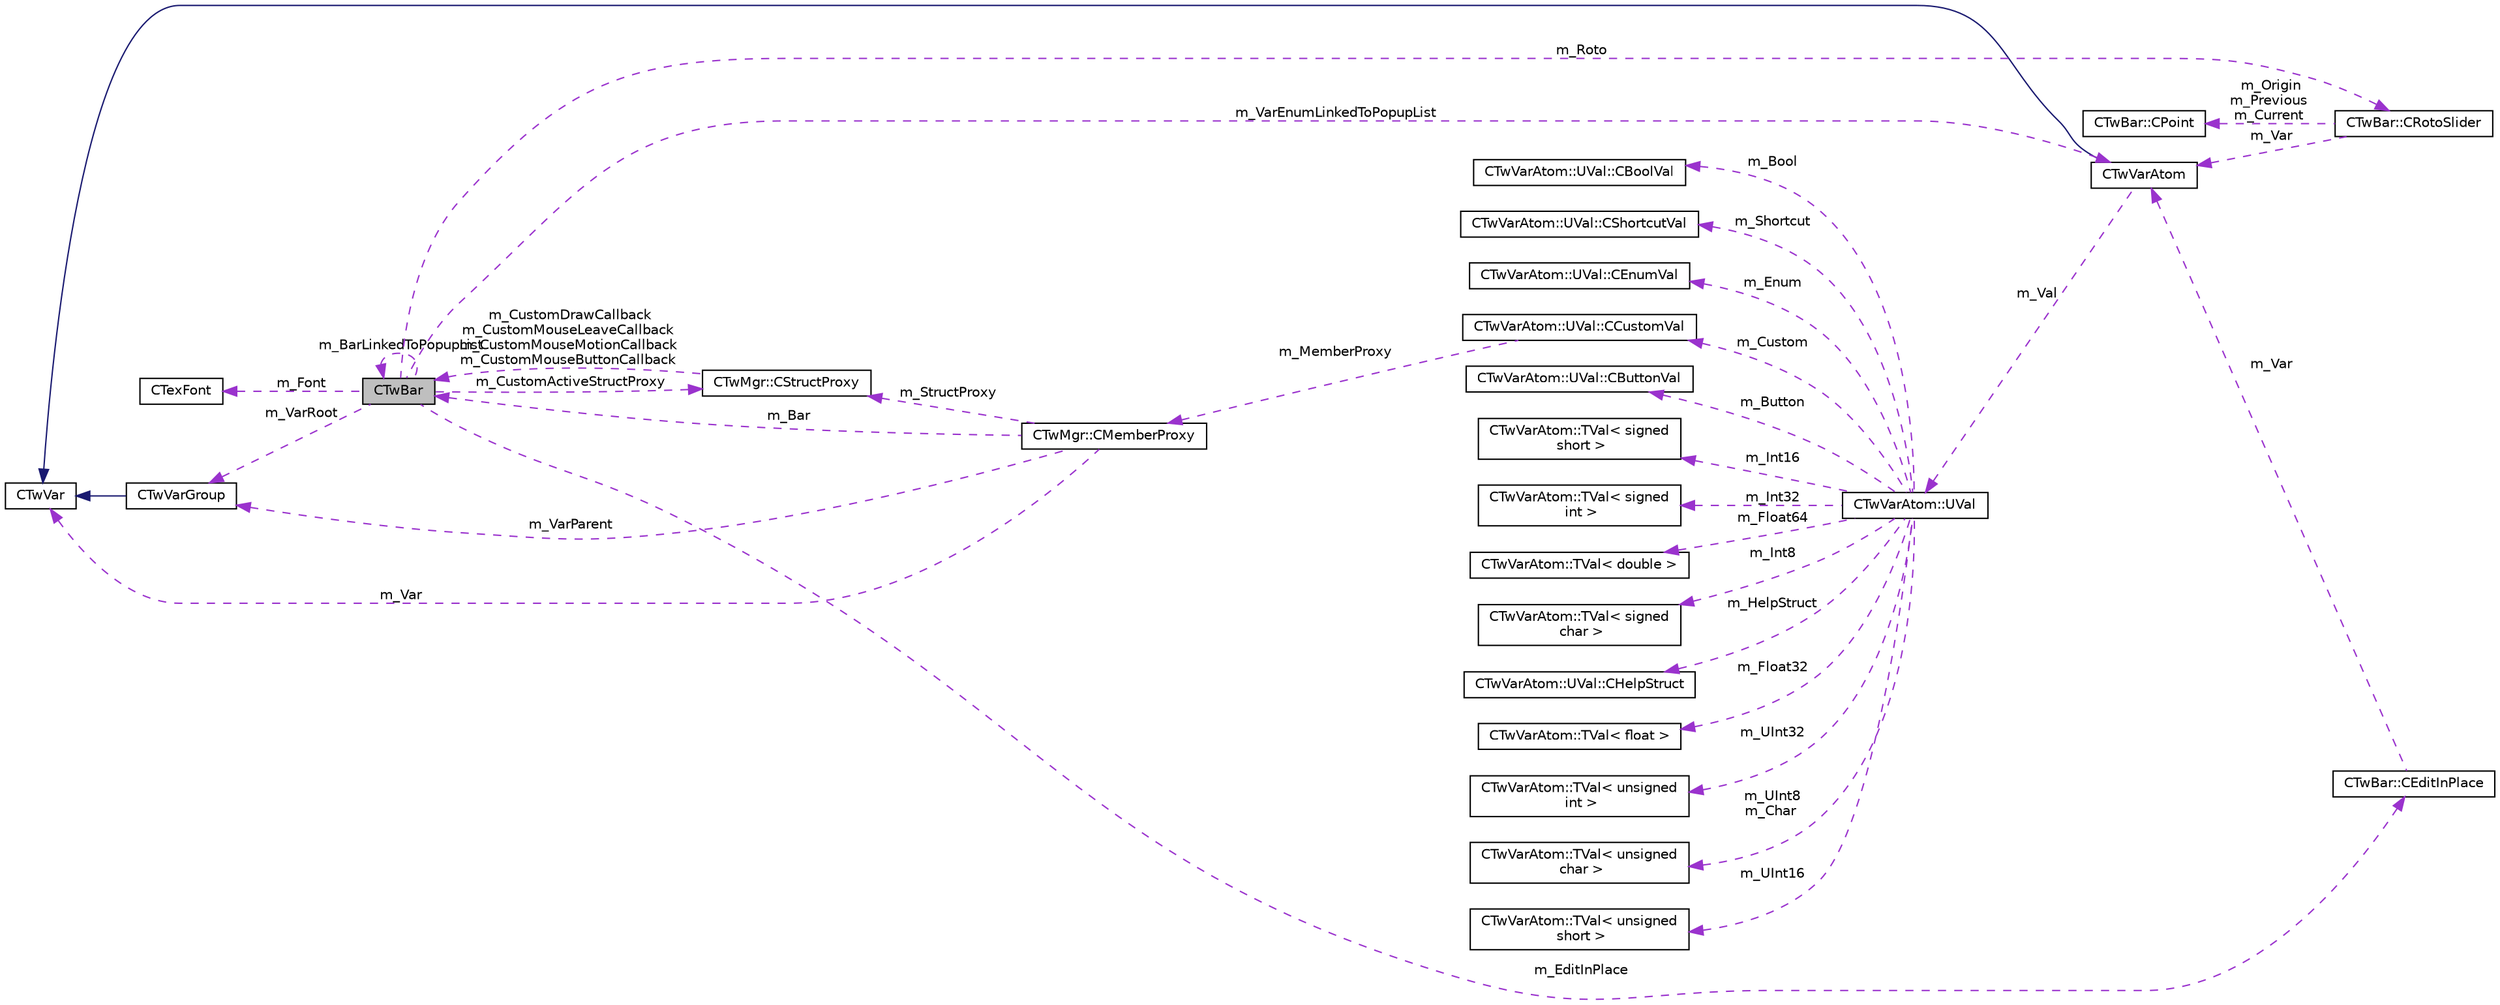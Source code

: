 digraph "CTwBar"
{
  edge [fontname="Helvetica",fontsize="10",labelfontname="Helvetica",labelfontsize="10"];
  node [fontname="Helvetica",fontsize="10",shape=record];
  rankdir="LR";
  Node1 [label="CTwBar",height=0.2,width=0.4,color="black", fillcolor="grey75", style="filled", fontcolor="black"];
  Node2 -> Node1 [dir="back",color="darkorchid3",fontsize="10",style="dashed",label=" m_VarRoot" ,fontname="Helvetica"];
  Node2 [label="CTwVarGroup",height=0.2,width=0.4,color="black", fillcolor="white", style="filled",URL="$struct_c_tw_var_group.html"];
  Node3 -> Node2 [dir="back",color="midnightblue",fontsize="10",style="solid",fontname="Helvetica"];
  Node3 [label="CTwVar",height=0.2,width=0.4,color="black", fillcolor="white", style="filled",URL="$struct_c_tw_var.html"];
  Node4 -> Node1 [dir="back",color="darkorchid3",fontsize="10",style="dashed",label=" m_CustomActiveStructProxy" ,fontname="Helvetica"];
  Node4 [label="CTwMgr::CStructProxy",height=0.2,width=0.4,color="black", fillcolor="white", style="filled",URL="$struct_c_tw_mgr_1_1_c_struct_proxy.html"];
  Node1 -> Node4 [dir="back",color="darkorchid3",fontsize="10",style="dashed",label=" m_CustomDrawCallback\nm_CustomMouseLeaveCallback\nm_CustomMouseMotionCallback\nm_CustomMouseButtonCallback" ,fontname="Helvetica"];
  Node5 -> Node1 [dir="back",color="darkorchid3",fontsize="10",style="dashed",label=" m_Font" ,fontname="Helvetica"];
  Node5 [label="CTexFont",height=0.2,width=0.4,color="black", fillcolor="white", style="filled",URL="$struct_c_tex_font.html"];
  Node6 -> Node1 [dir="back",color="darkorchid3",fontsize="10",style="dashed",label=" m_EditInPlace" ,fontname="Helvetica"];
  Node6 [label="CTwBar::CEditInPlace",height=0.2,width=0.4,color="black", fillcolor="white", style="filled",URL="$struct_c_tw_bar_1_1_c_edit_in_place.html"];
  Node7 -> Node6 [dir="back",color="darkorchid3",fontsize="10",style="dashed",label=" m_Var" ,fontname="Helvetica"];
  Node7 [label="CTwVarAtom",height=0.2,width=0.4,color="black", fillcolor="white", style="filled",URL="$struct_c_tw_var_atom.html"];
  Node3 -> Node7 [dir="back",color="midnightblue",fontsize="10",style="solid",fontname="Helvetica"];
  Node8 -> Node7 [dir="back",color="darkorchid3",fontsize="10",style="dashed",label=" m_Val" ,fontname="Helvetica"];
  Node8 [label="CTwVarAtom::UVal",height=0.2,width=0.4,color="black", fillcolor="white", style="filled",URL="$union_c_tw_var_atom_1_1_u_val.html"];
  Node9 -> Node8 [dir="back",color="darkorchid3",fontsize="10",style="dashed",label=" m_Int16" ,fontname="Helvetica"];
  Node9 [label="CTwVarAtom::TVal\< signed\l short \>",height=0.2,width=0.4,color="black", fillcolor="white", style="filled",URL="$struct_c_tw_var_atom_1_1_t_val.html"];
  Node10 -> Node8 [dir="back",color="darkorchid3",fontsize="10",style="dashed",label=" m_Int32" ,fontname="Helvetica"];
  Node10 [label="CTwVarAtom::TVal\< signed\l int \>",height=0.2,width=0.4,color="black", fillcolor="white", style="filled",URL="$struct_c_tw_var_atom_1_1_t_val.html"];
  Node11 -> Node8 [dir="back",color="darkorchid3",fontsize="10",style="dashed",label=" m_Float64" ,fontname="Helvetica"];
  Node11 [label="CTwVarAtom::TVal\< double \>",height=0.2,width=0.4,color="black", fillcolor="white", style="filled",URL="$struct_c_tw_var_atom_1_1_t_val.html"];
  Node12 -> Node8 [dir="back",color="darkorchid3",fontsize="10",style="dashed",label=" m_Int8" ,fontname="Helvetica"];
  Node12 [label="CTwVarAtom::TVal\< signed\l char \>",height=0.2,width=0.4,color="black", fillcolor="white", style="filled",URL="$struct_c_tw_var_atom_1_1_t_val.html"];
  Node13 -> Node8 [dir="back",color="darkorchid3",fontsize="10",style="dashed",label=" m_HelpStruct" ,fontname="Helvetica"];
  Node13 [label="CTwVarAtom::UVal::CHelpStruct",height=0.2,width=0.4,color="black", fillcolor="white", style="filled",URL="$struct_c_tw_var_atom_1_1_u_val_1_1_c_help_struct.html"];
  Node14 -> Node8 [dir="back",color="darkorchid3",fontsize="10",style="dashed",label=" m_Float32" ,fontname="Helvetica"];
  Node14 [label="CTwVarAtom::TVal\< float \>",height=0.2,width=0.4,color="black", fillcolor="white", style="filled",URL="$struct_c_tw_var_atom_1_1_t_val.html"];
  Node15 -> Node8 [dir="back",color="darkorchid3",fontsize="10",style="dashed",label=" m_UInt32" ,fontname="Helvetica"];
  Node15 [label="CTwVarAtom::TVal\< unsigned\l int \>",height=0.2,width=0.4,color="black", fillcolor="white", style="filled",URL="$struct_c_tw_var_atom_1_1_t_val.html"];
  Node16 -> Node8 [dir="back",color="darkorchid3",fontsize="10",style="dashed",label=" m_UInt8\nm_Char" ,fontname="Helvetica"];
  Node16 [label="CTwVarAtom::TVal\< unsigned\l char \>",height=0.2,width=0.4,color="black", fillcolor="white", style="filled",URL="$struct_c_tw_var_atom_1_1_t_val.html"];
  Node17 -> Node8 [dir="back",color="darkorchid3",fontsize="10",style="dashed",label=" m_UInt16" ,fontname="Helvetica"];
  Node17 [label="CTwVarAtom::TVal\< unsigned\l short \>",height=0.2,width=0.4,color="black", fillcolor="white", style="filled",URL="$struct_c_tw_var_atom_1_1_t_val.html"];
  Node18 -> Node8 [dir="back",color="darkorchid3",fontsize="10",style="dashed",label=" m_Custom" ,fontname="Helvetica"];
  Node18 [label="CTwVarAtom::UVal::CCustomVal",height=0.2,width=0.4,color="black", fillcolor="white", style="filled",URL="$struct_c_tw_var_atom_1_1_u_val_1_1_c_custom_val.html"];
  Node19 -> Node18 [dir="back",color="darkorchid3",fontsize="10",style="dashed",label=" m_MemberProxy" ,fontname="Helvetica"];
  Node19 [label="CTwMgr::CMemberProxy",height=0.2,width=0.4,color="black", fillcolor="white", style="filled",URL="$struct_c_tw_mgr_1_1_c_member_proxy.html"];
  Node2 -> Node19 [dir="back",color="darkorchid3",fontsize="10",style="dashed",label=" m_VarParent" ,fontname="Helvetica"];
  Node3 -> Node19 [dir="back",color="darkorchid3",fontsize="10",style="dashed",label=" m_Var" ,fontname="Helvetica"];
  Node4 -> Node19 [dir="back",color="darkorchid3",fontsize="10",style="dashed",label=" m_StructProxy" ,fontname="Helvetica"];
  Node1 -> Node19 [dir="back",color="darkorchid3",fontsize="10",style="dashed",label=" m_Bar" ,fontname="Helvetica"];
  Node20 -> Node8 [dir="back",color="darkorchid3",fontsize="10",style="dashed",label=" m_Bool" ,fontname="Helvetica"];
  Node20 [label="CTwVarAtom::UVal::CBoolVal",height=0.2,width=0.4,color="black", fillcolor="white", style="filled",URL="$struct_c_tw_var_atom_1_1_u_val_1_1_c_bool_val.html"];
  Node21 -> Node8 [dir="back",color="darkorchid3",fontsize="10",style="dashed",label=" m_Shortcut" ,fontname="Helvetica"];
  Node21 [label="CTwVarAtom::UVal::CShortcutVal",height=0.2,width=0.4,color="black", fillcolor="white", style="filled",URL="$struct_c_tw_var_atom_1_1_u_val_1_1_c_shortcut_val.html"];
  Node22 -> Node8 [dir="back",color="darkorchid3",fontsize="10",style="dashed",label=" m_Enum" ,fontname="Helvetica"];
  Node22 [label="CTwVarAtom::UVal::CEnumVal",height=0.2,width=0.4,color="black", fillcolor="white", style="filled",URL="$struct_c_tw_var_atom_1_1_u_val_1_1_c_enum_val.html"];
  Node23 -> Node8 [dir="back",color="darkorchid3",fontsize="10",style="dashed",label=" m_Button" ,fontname="Helvetica"];
  Node23 [label="CTwVarAtom::UVal::CButtonVal",height=0.2,width=0.4,color="black", fillcolor="white", style="filled",URL="$struct_c_tw_var_atom_1_1_u_val_1_1_c_button_val.html"];
  Node7 -> Node1 [dir="back",color="darkorchid3",fontsize="10",style="dashed",label=" m_VarEnumLinkedToPopupList" ,fontname="Helvetica"];
  Node24 -> Node1 [dir="back",color="darkorchid3",fontsize="10",style="dashed",label=" m_Roto" ,fontname="Helvetica"];
  Node24 [label="CTwBar::CRotoSlider",height=0.2,width=0.4,color="black", fillcolor="white", style="filled",URL="$struct_c_tw_bar_1_1_c_roto_slider.html"];
  Node25 -> Node24 [dir="back",color="darkorchid3",fontsize="10",style="dashed",label=" m_Origin\nm_Previous\nm_Current" ,fontname="Helvetica"];
  Node25 [label="CTwBar::CPoint",height=0.2,width=0.4,color="black", fillcolor="white", style="filled",URL="$struct_c_tw_bar_1_1_c_point.html"];
  Node7 -> Node24 [dir="back",color="darkorchid3",fontsize="10",style="dashed",label=" m_Var" ,fontname="Helvetica"];
  Node1 -> Node1 [dir="back",color="darkorchid3",fontsize="10",style="dashed",label=" m_BarLinkedToPopupList" ,fontname="Helvetica"];
}
